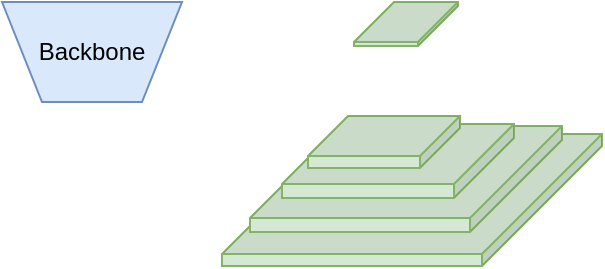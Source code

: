 <mxfile version="26.0.10">
  <diagram name="第 1 页" id="CLWAl7Uv6BVstPCbY0PA">
    <mxGraphModel dx="801" dy="408" grid="1" gridSize="10" guides="1" tooltips="1" connect="1" arrows="1" fold="1" page="1" pageScale="1" pageWidth="827" pageHeight="1169" math="0" shadow="0">
      <root>
        <mxCell id="0" />
        <mxCell id="1" parent="0" />
        <mxCell id="vyVkkQDFkFN2ZyO-FKbN-2" value="Backbone" style="shape=trapezoid;perimeter=trapezoidPerimeter;whiteSpace=wrap;html=1;fixedSize=1;flipV=1;fillColor=#dae8fc;strokeColor=#6c8ebf;" vertex="1" parent="1">
          <mxGeometry x="90" y="214" width="90" height="50" as="geometry" />
        </mxCell>
        <mxCell id="vyVkkQDFkFN2ZyO-FKbN-3" value="" style="shape=cube;whiteSpace=wrap;html=1;boundedLbl=1;backgroundOutline=1;darkOpacity=0.05;darkOpacity2=0.1;size=60;fillStyle=solid;flipH=1;spacingTop=-1;spacingLeft=0;spacing=2;fillColor=#d5e8d4;strokeColor=#82b366;" vertex="1" parent="1">
          <mxGeometry x="200" y="280" width="190" height="66" as="geometry" />
        </mxCell>
        <mxCell id="vyVkkQDFkFN2ZyO-FKbN-8" value="" style="shape=cube;whiteSpace=wrap;html=1;boundedLbl=1;backgroundOutline=1;darkOpacity=0.05;darkOpacity2=0.1;size=46;fillStyle=solid;flipH=1;spacingTop=-1;spacingLeft=0;spacing=2;fillColor=#d5e8d4;strokeColor=#82b366;" vertex="1" parent="1">
          <mxGeometry x="214" y="276" width="156" height="53" as="geometry" />
        </mxCell>
        <mxCell id="vyVkkQDFkFN2ZyO-FKbN-9" value="" style="shape=cube;whiteSpace=wrap;html=1;boundedLbl=1;backgroundOutline=1;darkOpacity=0.05;darkOpacity2=0.1;size=30;fillStyle=solid;flipH=1;spacingTop=-1;spacingLeft=0;spacing=2;fillColor=#d5e8d4;strokeColor=#82b366;" vertex="1" parent="1">
          <mxGeometry x="230" y="275" width="116" height="37" as="geometry" />
        </mxCell>
        <mxCell id="vyVkkQDFkFN2ZyO-FKbN-11" value="" style="shape=cube;whiteSpace=wrap;html=1;boundedLbl=1;backgroundOutline=1;darkOpacity=0.05;darkOpacity2=0.1;size=20;fillStyle=solid;flipH=1;spacingTop=-1;spacingLeft=0;spacing=2;fillColor=#d5e8d4;strokeColor=#82b366;" vertex="1" parent="1">
          <mxGeometry x="243" y="271" width="76" height="26" as="geometry" />
        </mxCell>
        <mxCell id="vyVkkQDFkFN2ZyO-FKbN-10" value="" style="shape=cube;whiteSpace=wrap;html=1;boundedLbl=1;backgroundOutline=1;darkOpacity=0.05;darkOpacity2=0.1;size=20;fillStyle=solid;flipH=1;spacingTop=-1;spacingLeft=0;spacing=2;fillColor=#d5e8d4;strokeColor=#82b366;" vertex="1" parent="1">
          <mxGeometry x="266" y="214" width="52" height="22" as="geometry" />
        </mxCell>
      </root>
    </mxGraphModel>
  </diagram>
</mxfile>
